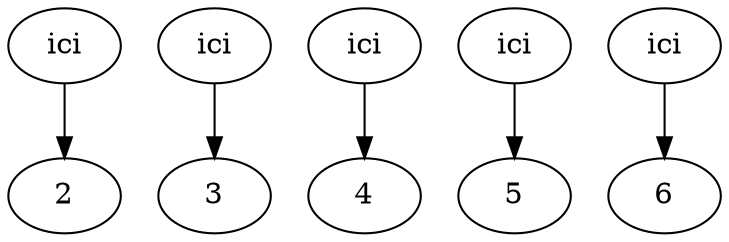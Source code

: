 digraph G{
   2[input=false,output=false];
   3[input=false,output=false];
   4[input=false,output=false];
   5[input=false,output=false];
   6[input=false,output=false];
   7 [label="ici",input=false,output=false];
   8 [label="ici",input=false,output=false];
   9 [label="ici",input=false,output=false];
   10 [label="ici",input=false,output=false];
   11 [label="ici",input=false,output=false];
   7->2;
   8->3;
   9->4;
   10->5;
   11->6;
}